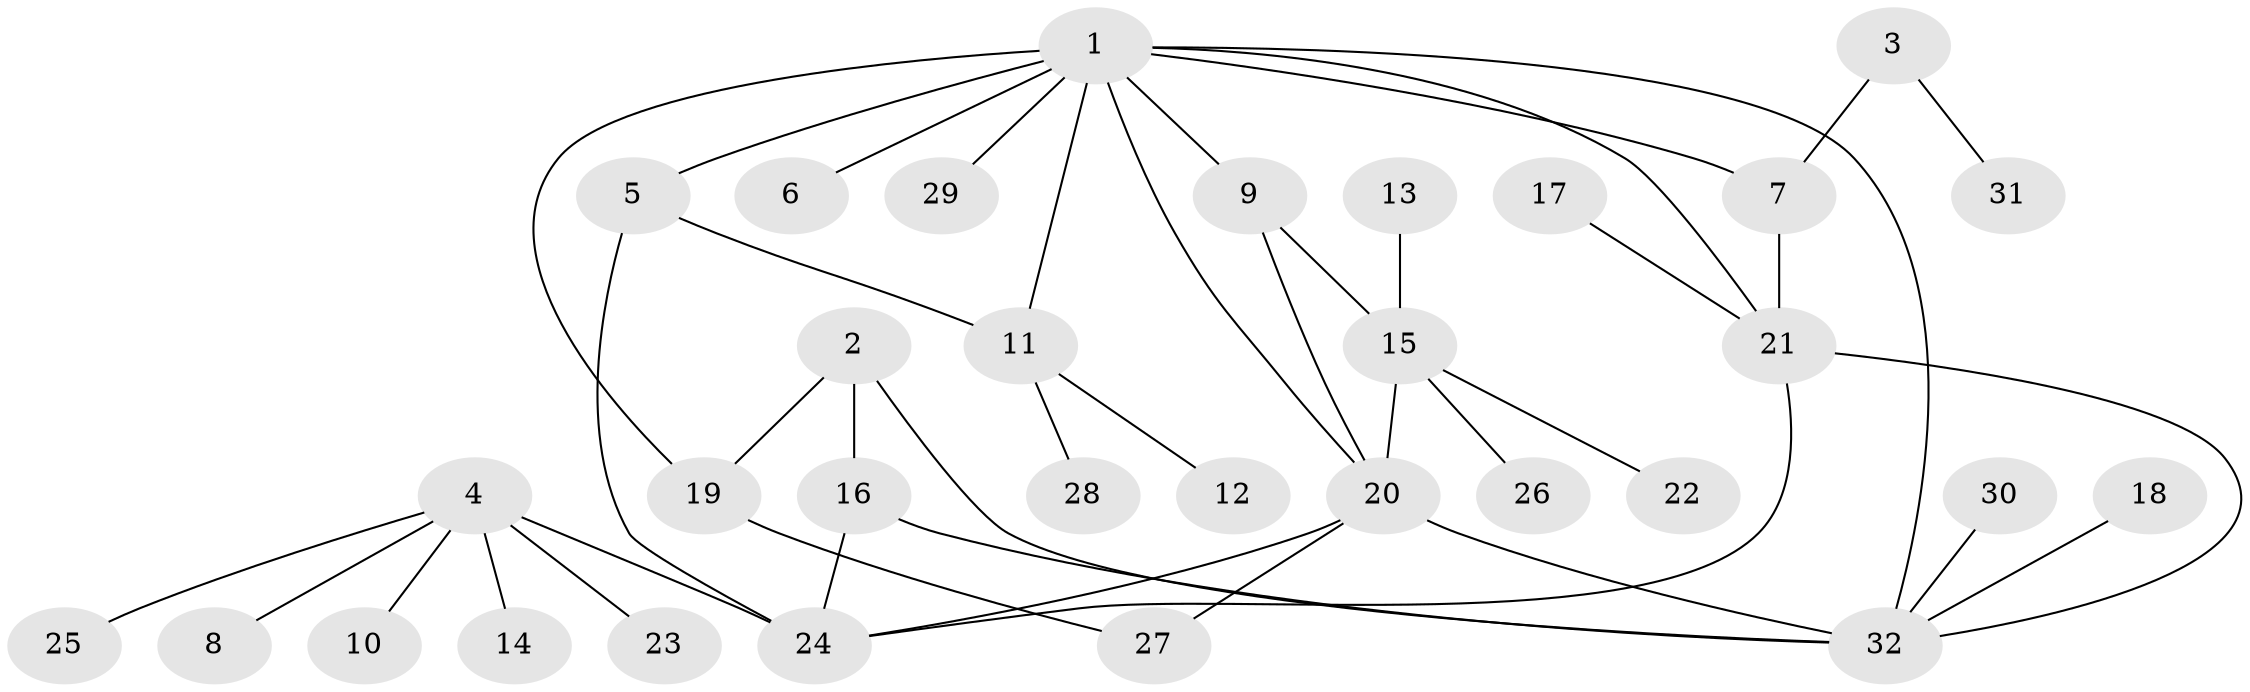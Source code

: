 // original degree distribution, {7: 0.03125, 6: 0.046875, 4: 0.078125, 5: 0.03125, 3: 0.0625, 9: 0.03125, 8: 0.015625, 1: 0.5625, 2: 0.140625}
// Generated by graph-tools (version 1.1) at 2025/02/03/09/25 03:02:47]
// undirected, 32 vertices, 43 edges
graph export_dot {
graph [start="1"]
  node [color=gray90,style=filled];
  1;
  2;
  3;
  4;
  5;
  6;
  7;
  8;
  9;
  10;
  11;
  12;
  13;
  14;
  15;
  16;
  17;
  18;
  19;
  20;
  21;
  22;
  23;
  24;
  25;
  26;
  27;
  28;
  29;
  30;
  31;
  32;
  1 -- 5 [weight=1.0];
  1 -- 6 [weight=1.0];
  1 -- 7 [weight=1.0];
  1 -- 9 [weight=1.0];
  1 -- 11 [weight=1.0];
  1 -- 19 [weight=1.0];
  1 -- 20 [weight=1.0];
  1 -- 21 [weight=1.0];
  1 -- 29 [weight=1.0];
  1 -- 32 [weight=1.0];
  2 -- 16 [weight=1.0];
  2 -- 19 [weight=1.0];
  2 -- 32 [weight=1.0];
  3 -- 7 [weight=1.0];
  3 -- 31 [weight=1.0];
  4 -- 8 [weight=1.0];
  4 -- 10 [weight=1.0];
  4 -- 14 [weight=1.0];
  4 -- 23 [weight=1.0];
  4 -- 24 [weight=2.0];
  4 -- 25 [weight=1.0];
  5 -- 11 [weight=1.0];
  5 -- 24 [weight=2.0];
  7 -- 21 [weight=1.0];
  9 -- 15 [weight=1.0];
  9 -- 20 [weight=1.0];
  11 -- 12 [weight=1.0];
  11 -- 28 [weight=1.0];
  13 -- 15 [weight=1.0];
  15 -- 20 [weight=1.0];
  15 -- 22 [weight=1.0];
  15 -- 26 [weight=1.0];
  16 -- 24 [weight=1.0];
  16 -- 32 [weight=1.0];
  17 -- 21 [weight=1.0];
  18 -- 32 [weight=1.0];
  19 -- 27 [weight=1.0];
  20 -- 24 [weight=1.0];
  20 -- 27 [weight=1.0];
  20 -- 32 [weight=1.0];
  21 -- 24 [weight=1.0];
  21 -- 32 [weight=1.0];
  30 -- 32 [weight=1.0];
}
